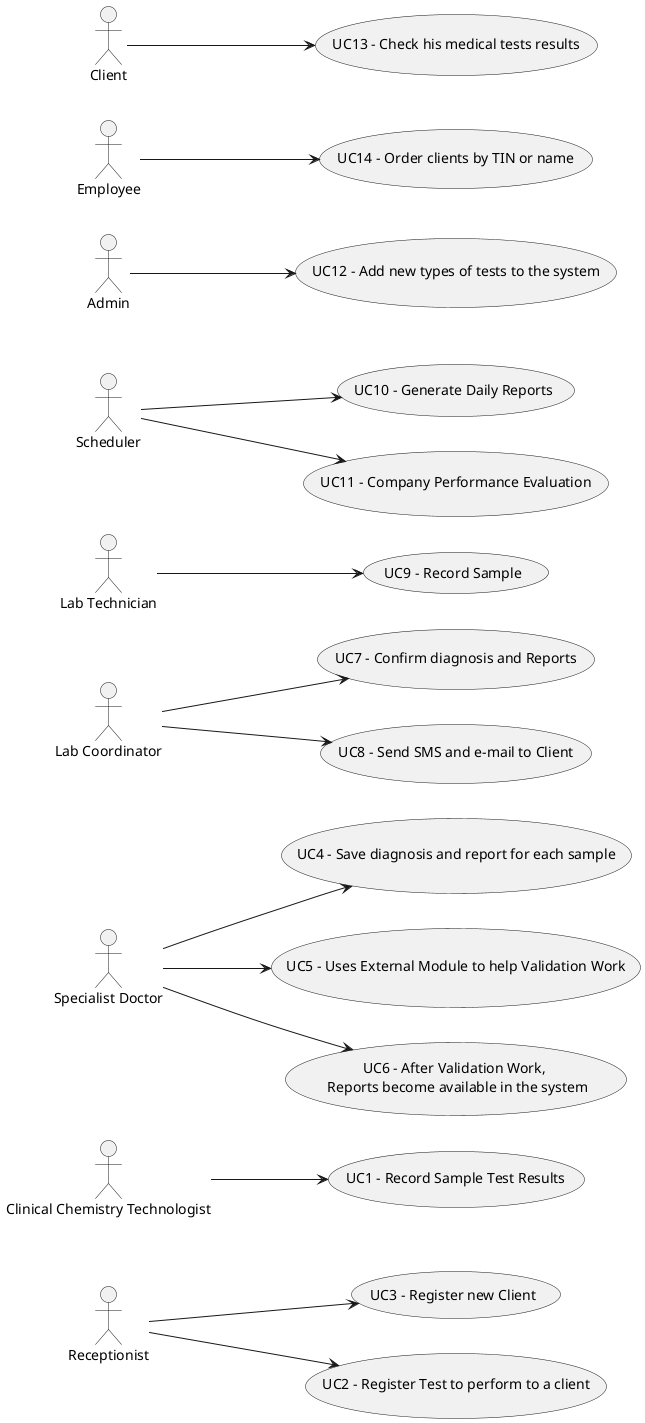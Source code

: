 @startuml
'https://plantuml.com/use-case-diagram

left to right direction
:Receptionist: as Recep
Recep --> (UC3 - Register new Client)
Recep --> (UC2 - Register Test to perform to a client)
:Clinical Chemistry Technologist: --> (UC1 - Record Sample Test Results)
:Specialist Doctor: --> (UC4 - Save diagnosis and report for each sample)
:Specialist Doctor: --> (UC5 - Uses External Module to help Validation Work)
:Specialist Doctor: --> (UC6 - After Validation Work, \n Reports become available in the system)

:Lab Coordinator: as lc
(UC7 - Confirm diagnosis and Reports) as UC7
(UC8 - Send SMS and e-mail to Client) as UC8
:Lab Technician: as lt
(UC9 - Record Sample) as UC9

:Scheduler: --> (UC10 - Generate Daily Reports)
:Scheduler: --> (UC11 - Company Performance Evaluation)
lc --> UC7
lc --> UC8

lt --> UC9

:Admin: --> (UC12 - Add new types of tests to the system)
:Employee: --> (UC14 - Order clients by TIN or name)
:Client: --> (UC13 - Check his medical tests results)
@enduml